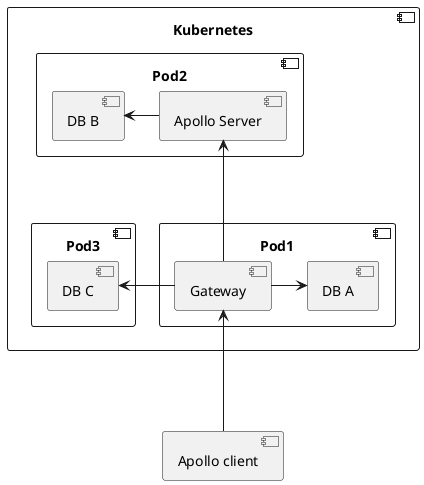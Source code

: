 @startuml

component Kubernetes {
  component Pod1 {
    [Gateway]
    [DB A]
  }

  component Pod2 {
    [Apollo Server]
    [DB B]

    [Apollo Server] --left-> [DB B]
  }

  component Pod3 {
    [DB C]
  }

  [Gateway] --right-> [DB A]
  [Gateway] --up-> [Apollo Server]
  [Gateway] --left-> [DB C]
}

[Apollo client] --up-> [Gateway]

@enduml
